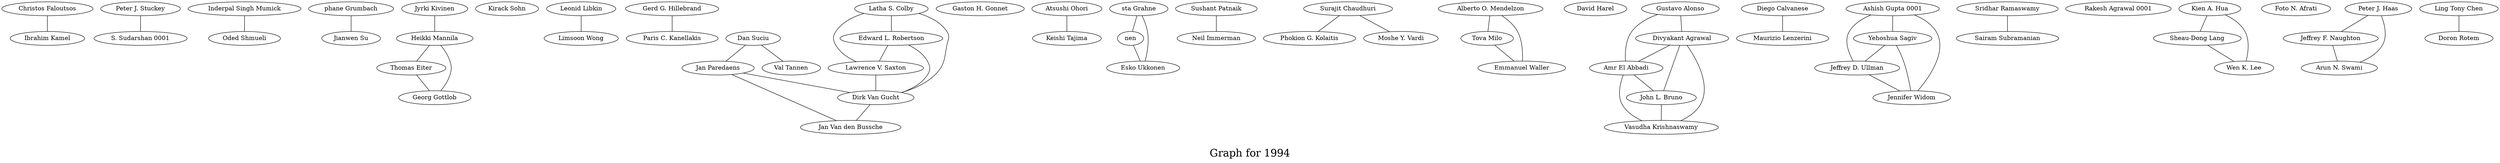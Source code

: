 /*****
Graph for 1994
*****/

graph G {
  graph [splines=true overlap=false]
  node  [shape=ellipse, width=0.3, height=0.3]
  0 [label="Christos Faloutsos"];
  1 [label="Ibrahim Kamel"];
  2 [label="Peter J. Stuckey"];
  3 [label="S. Sudarshan 0001"];
  4 [label="Inderpal Singh Mumick"];
  5 [label="Oded Shmueli"];
  6 [label="phane Grumbach"];
  7 [label="Jianwen Su"];
  8 [label="Jyrki Kivinen"];
  9 [label="Heikki Mannila"];
  10 [label="Kirack Sohn"];
  11 [label="Leonid Libkin"];
  12 [label="Limsoon Wong"];
  13 [label="Gerd G. Hillebrand"];
  14 [label="Paris C. Kanellakis"];
  15 [label="Dan Suciu"];
  16 [label="Jan Paredaens"];
  17 [label="Gaston H. Gonnet"];
  18 [label="Atsushi Ohori"];
  19 [label="Keishi Tajima"];
  20 [label="sta Grahne"];
  21 [label="nen"];
  22 [label="Esko Ukkonen"];
  23 [label="Sushant Patnaik"];
  24 [label="Neil Immerman"];
  25 [label="Surajit Chaudhuri"];
  26 [label="Phokion G. Kolaitis"];
  27 [label="Alberto O. Mendelzon"];
  28 [label="Tova Milo"];
  29 [label="Emmanuel Waller"];
  30 [label="David Harel"];
  31 [label="Latha S. Colby"];
  32 [label="Edward L. Robertson"];
  33 [label="Lawrence V. Saxton"];
  34 [label="Dirk Van Gucht"];
  35 [label="Jan Van den Bussche"];
  36 [label="Gustavo Alonso"];
  37 [label="Divyakant Agrawal"];
  38 [label="Amr El Abbadi"];
  39 [label="Diego Calvanese"];
  40 [label="Maurizio Lenzerini"];
  41 [label="Ashish Gupta 0001"];
  42 [label="Yehoshua Sagiv"];
  43 [label="Jeffrey D. Ullman"];
  44 [label="Jennifer Widom"];
  45 [label="Sridhar Ramaswamy"];
  46 [label="Sairam Subramanian"];
  47 [label="Val Tannen"];
  48 [label="Rakesh Agrawal 0001"];
  49 [label="Moshe Y. Vardi"];
  50 [label="Kien A. Hua"];
  51 [label="Sheau-Dong Lang"];
  52 [label="Wen K. Lee"];
  53 [label="Thomas Eiter"];
  54 [label="Georg Gottlob"];
  55 [label="Foto N. Afrati"];
  56 [label="John L. Bruno"];
  57 [label="Vasudha Krishnaswamy"];
  58 [label="Peter J. Haas"];
  59 [label="Jeffrey F. Naughton"];
  60 [label="Arun N. Swami"];
  61 [label="Ling Tony Chen"];
  62 [label="Doron Rotem"];
  0 -- 1;
  2 -- 3;
  4 -- 5;
  6 -- 7;
  8 -- 9;
  9 -- 53;
  9 -- 54;
  11 -- 12;
  13 -- 14;
  15 -- 16;
  15 -- 47;
  16 -- 34;
  16 -- 35;
  18 -- 19;
  20 -- 21;
  20 -- 22;
  21 -- 22;
  23 -- 24;
  25 -- 26;
  25 -- 49;
  27 -- 28;
  27 -- 29;
  28 -- 29;
  31 -- 32;
  31 -- 33;
  31 -- 34;
  32 -- 33;
  32 -- 34;
  33 -- 34;
  34 -- 35;
  36 -- 37;
  36 -- 38;
  37 -- 38;
  37 -- 56;
  37 -- 57;
  38 -- 56;
  38 -- 57;
  39 -- 40;
  41 -- 42;
  41 -- 43;
  41 -- 44;
  42 -- 43;
  42 -- 44;
  43 -- 44;
  45 -- 46;
  50 -- 51;
  50 -- 52;
  51 -- 52;
  53 -- 54;
  56 -- 57;
  58 -- 59;
  58 -- 60;
  59 -- 60;
  61 -- 62;
  label = "\nGraph for 1994\n";  fontsize=24;
}
